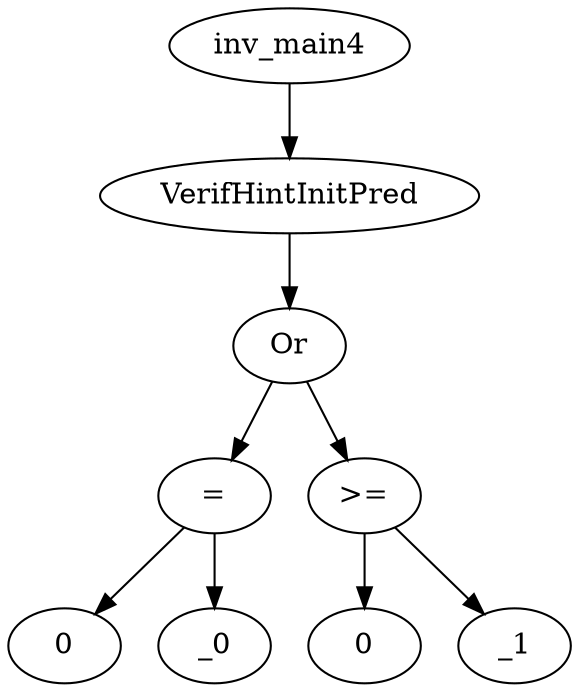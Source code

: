 digraph dag {
0 [label="inv_main4"];
1 [label="VerifHintInitPred"];
2 [label="Or"];
3 [label="="];
4 [label="0"];
5 [label="_0"];
6 [label=">="];
7 [label="0"];
8 [label="_1"];
0->1
1->2
2->3
2 -> 6
3->5
3 -> 4
6->8
6 -> 7
}
